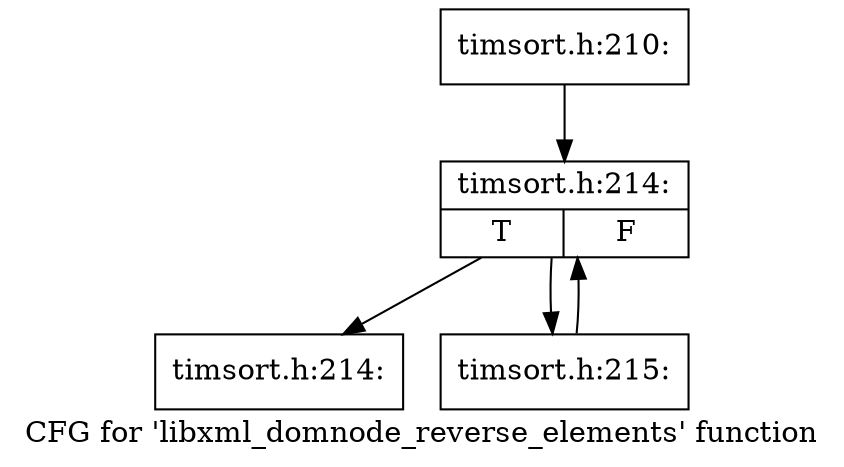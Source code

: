 digraph "CFG for 'libxml_domnode_reverse_elements' function" {
	label="CFG for 'libxml_domnode_reverse_elements' function";

	Node0x4cd8880 [shape=record,label="{timsort.h:210:}"];
	Node0x4cd8880 -> Node0x49f1860;
	Node0x49f1860 [shape=record,label="{timsort.h:214:|{<s0>T|<s1>F}}"];
	Node0x49f1860 -> Node0x49f1a20;
	Node0x49f1860 -> Node0x49f1a70;
	Node0x49f1a20 [shape=record,label="{timsort.h:214:}"];
	Node0x49f1a70 [shape=record,label="{timsort.h:215:}"];
	Node0x49f1a70 -> Node0x49f1860;
}
